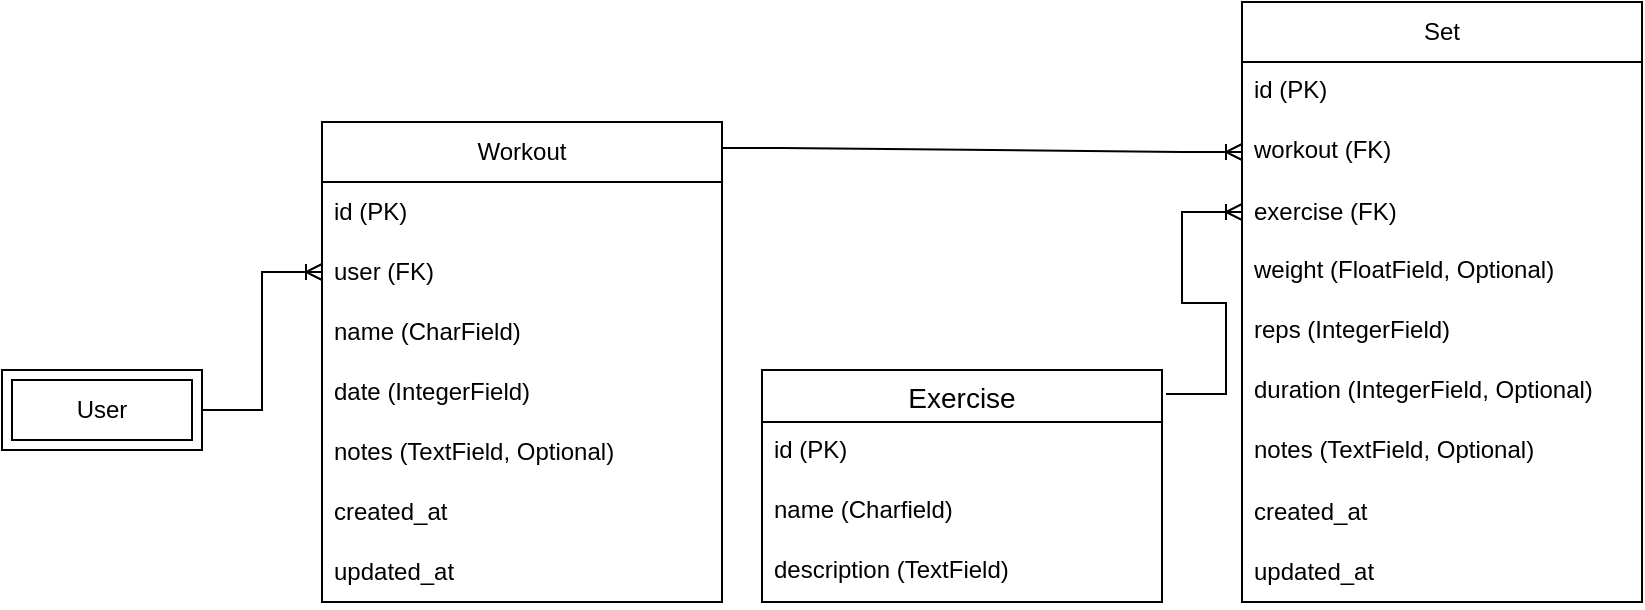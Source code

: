 <mxfile version="27.1.4">
  <diagram name="Page-1" id="s1JIJ3UkpJlVqsWexgTJ">
    <mxGraphModel dx="1259" dy="584" grid="1" gridSize="10" guides="1" tooltips="1" connect="1" arrows="1" fold="1" page="1" pageScale="1" pageWidth="1100" pageHeight="850" math="0" shadow="0">
      <root>
        <mxCell id="0" />
        <mxCell id="1" parent="0" />
        <mxCell id="wPRz7o0SdP8o1VQGHyIE-1" value="Workout" style="swimlane;fontStyle=0;childLayout=stackLayout;horizontal=1;startSize=30;horizontalStack=0;resizeParent=1;resizeParentMax=0;resizeLast=0;collapsible=1;marginBottom=0;whiteSpace=wrap;html=1;" parent="1" vertex="1">
          <mxGeometry x="280" y="200" width="200" height="240" as="geometry" />
        </mxCell>
        <mxCell id="wPRz7o0SdP8o1VQGHyIE-2" value="id (PK)" style="text;strokeColor=none;fillColor=none;align=left;verticalAlign=middle;spacingLeft=4;spacingRight=4;overflow=hidden;points=[[0,0.5],[1,0.5]];portConstraint=eastwest;rotatable=0;whiteSpace=wrap;html=1;" parent="wPRz7o0SdP8o1VQGHyIE-1" vertex="1">
          <mxGeometry y="30" width="200" height="30" as="geometry" />
        </mxCell>
        <mxCell id="wPRz7o0SdP8o1VQGHyIE-7" value="user (FK)" style="text;strokeColor=none;fillColor=none;align=left;verticalAlign=middle;spacingLeft=4;spacingRight=4;overflow=hidden;points=[[0,0.5],[1,0.5]];portConstraint=eastwest;rotatable=0;whiteSpace=wrap;html=1;" parent="wPRz7o0SdP8o1VQGHyIE-1" vertex="1">
          <mxGeometry y="60" width="200" height="30" as="geometry" />
        </mxCell>
        <mxCell id="wPRz7o0SdP8o1VQGHyIE-3" value="name (CharField)" style="text;strokeColor=none;fillColor=none;align=left;verticalAlign=middle;spacingLeft=4;spacingRight=4;overflow=hidden;points=[[0,0.5],[1,0.5]];portConstraint=eastwest;rotatable=0;whiteSpace=wrap;html=1;" parent="wPRz7o0SdP8o1VQGHyIE-1" vertex="1">
          <mxGeometry y="90" width="200" height="30" as="geometry" />
        </mxCell>
        <mxCell id="wPRz7o0SdP8o1VQGHyIE-4" value="date (IntegerField)" style="text;strokeColor=none;fillColor=none;align=left;verticalAlign=middle;spacingLeft=4;spacingRight=4;overflow=hidden;points=[[0,0.5],[1,0.5]];portConstraint=eastwest;rotatable=0;whiteSpace=wrap;html=1;" parent="wPRz7o0SdP8o1VQGHyIE-1" vertex="1">
          <mxGeometry y="120" width="200" height="30" as="geometry" />
        </mxCell>
        <mxCell id="wPRz7o0SdP8o1VQGHyIE-8" value="notes (TextField, Optional)" style="text;strokeColor=none;fillColor=none;align=left;verticalAlign=middle;spacingLeft=4;spacingRight=4;overflow=hidden;points=[[0,0.5],[1,0.5]];portConstraint=eastwest;rotatable=0;whiteSpace=wrap;html=1;" parent="wPRz7o0SdP8o1VQGHyIE-1" vertex="1">
          <mxGeometry y="150" width="200" height="30" as="geometry" />
        </mxCell>
        <mxCell id="wPRz7o0SdP8o1VQGHyIE-6" value="created_at" style="text;strokeColor=none;fillColor=none;align=left;verticalAlign=middle;spacingLeft=4;spacingRight=4;overflow=hidden;points=[[0,0.5],[1,0.5]];portConstraint=eastwest;rotatable=0;whiteSpace=wrap;html=1;" parent="wPRz7o0SdP8o1VQGHyIE-1" vertex="1">
          <mxGeometry y="180" width="200" height="30" as="geometry" />
        </mxCell>
        <mxCell id="wPRz7o0SdP8o1VQGHyIE-5" value="updated_at" style="text;strokeColor=none;fillColor=none;align=left;verticalAlign=middle;spacingLeft=4;spacingRight=4;overflow=hidden;points=[[0,0.5],[1,0.5]];portConstraint=eastwest;rotatable=0;whiteSpace=wrap;html=1;" parent="wPRz7o0SdP8o1VQGHyIE-1" vertex="1">
          <mxGeometry y="210" width="200" height="30" as="geometry" />
        </mxCell>
        <mxCell id="wPRz7o0SdP8o1VQGHyIE-10" value="" style="edgeStyle=entityRelationEdgeStyle;fontSize=12;html=1;endArrow=ERoneToMany;rounded=0;exitX=1;exitY=0.5;exitDx=0;exitDy=0;entryX=0;entryY=0.5;entryDx=0;entryDy=0;" parent="1" source="wPRz7o0SdP8o1VQGHyIE-11" target="wPRz7o0SdP8o1VQGHyIE-7" edge="1">
          <mxGeometry width="100" height="100" relative="1" as="geometry">
            <mxPoint x="280" y="348" as="sourcePoint" />
            <mxPoint x="350" y="224" as="targetPoint" />
            <Array as="points">
              <mxPoint x="320" y="343" />
            </Array>
          </mxGeometry>
        </mxCell>
        <mxCell id="wPRz7o0SdP8o1VQGHyIE-11" value="User" style="shape=ext;margin=3;double=1;whiteSpace=wrap;html=1;align=center;" parent="1" vertex="1">
          <mxGeometry x="120" y="324" width="100" height="40" as="geometry" />
        </mxCell>
        <mxCell id="wPRz7o0SdP8o1VQGHyIE-12" value="Exercise" style="swimlane;fontStyle=0;childLayout=stackLayout;horizontal=1;startSize=26;horizontalStack=0;resizeParent=1;resizeParentMax=0;resizeLast=0;collapsible=1;marginBottom=0;align=center;fontSize=14;" parent="1" vertex="1">
          <mxGeometry x="500" y="324" width="200" height="116" as="geometry" />
        </mxCell>
        <mxCell id="wPRz7o0SdP8o1VQGHyIE-13" value="id (PK)" style="text;strokeColor=none;fillColor=none;spacingLeft=4;spacingRight=4;overflow=hidden;rotatable=0;points=[[0,0.5],[1,0.5]];portConstraint=eastwest;fontSize=12;whiteSpace=wrap;html=1;" parent="wPRz7o0SdP8o1VQGHyIE-12" vertex="1">
          <mxGeometry y="26" width="200" height="30" as="geometry" />
        </mxCell>
        <mxCell id="wPRz7o0SdP8o1VQGHyIE-15" value="name (Charfield)" style="text;strokeColor=none;fillColor=none;spacingLeft=4;spacingRight=4;overflow=hidden;rotatable=0;points=[[0,0.5],[1,0.5]];portConstraint=eastwest;fontSize=12;whiteSpace=wrap;html=1;" parent="wPRz7o0SdP8o1VQGHyIE-12" vertex="1">
          <mxGeometry y="56" width="200" height="30" as="geometry" />
        </mxCell>
        <mxCell id="wPRz7o0SdP8o1VQGHyIE-18" value="description (TextField)" style="text;strokeColor=none;fillColor=none;spacingLeft=4;spacingRight=4;overflow=hidden;rotatable=0;points=[[0,0.5],[1,0.5]];portConstraint=eastwest;fontSize=12;whiteSpace=wrap;html=1;" parent="wPRz7o0SdP8o1VQGHyIE-12" vertex="1">
          <mxGeometry y="86" width="200" height="30" as="geometry" />
        </mxCell>
        <mxCell id="wPRz7o0SdP8o1VQGHyIE-22" value="" style="edgeStyle=entityRelationEdgeStyle;fontSize=12;html=1;endArrow=ERoneToMany;rounded=0;entryX=0;entryY=0.5;entryDx=0;entryDy=0;exitX=1;exitY=0.054;exitDx=0;exitDy=0;exitPerimeter=0;" parent="1" source="wPRz7o0SdP8o1VQGHyIE-1" target="wPRz7o0SdP8o1VQGHyIE-14" edge="1">
          <mxGeometry width="100" height="100" relative="1" as="geometry">
            <mxPoint x="630" y="213" as="sourcePoint" />
            <mxPoint x="630" y="323" as="targetPoint" />
          </mxGeometry>
        </mxCell>
        <mxCell id="dyYlsy-fXhiidrj6e7Cw-1" value="Set" style="swimlane;fontStyle=0;childLayout=stackLayout;horizontal=1;startSize=30;horizontalStack=0;resizeParent=1;resizeParentMax=0;resizeLast=0;collapsible=1;marginBottom=0;whiteSpace=wrap;html=1;" vertex="1" parent="1">
          <mxGeometry x="740" y="140" width="200" height="300" as="geometry" />
        </mxCell>
        <mxCell id="dyYlsy-fXhiidrj6e7Cw-5" value="id (PK)" style="text;strokeColor=none;fillColor=none;spacingLeft=4;spacingRight=4;overflow=hidden;rotatable=0;points=[[0,0.5],[1,0.5]];portConstraint=eastwest;fontSize=12;whiteSpace=wrap;html=1;" vertex="1" parent="dyYlsy-fXhiidrj6e7Cw-1">
          <mxGeometry y="30" width="200" height="30" as="geometry" />
        </mxCell>
        <mxCell id="wPRz7o0SdP8o1VQGHyIE-14" value="workout (FK)" style="text;strokeColor=none;fillColor=none;spacingLeft=4;spacingRight=4;overflow=hidden;rotatable=0;points=[[0,0.5],[1,0.5]];portConstraint=eastwest;fontSize=12;whiteSpace=wrap;html=1;" parent="dyYlsy-fXhiidrj6e7Cw-1" vertex="1">
          <mxGeometry y="60" width="200" height="30" as="geometry" />
        </mxCell>
        <mxCell id="dyYlsy-fXhiidrj6e7Cw-2" value="exercise (FK)" style="text;strokeColor=none;fillColor=none;align=left;verticalAlign=middle;spacingLeft=4;spacingRight=4;overflow=hidden;points=[[0,0.5],[1,0.5]];portConstraint=eastwest;rotatable=0;whiteSpace=wrap;html=1;" vertex="1" parent="dyYlsy-fXhiidrj6e7Cw-1">
          <mxGeometry y="90" width="200" height="30" as="geometry" />
        </mxCell>
        <mxCell id="wPRz7o0SdP8o1VQGHyIE-16" value="weight (FloatField, Optional)" style="text;strokeColor=none;fillColor=none;spacingLeft=4;spacingRight=4;overflow=hidden;rotatable=0;points=[[0,0.5],[1,0.5]];portConstraint=eastwest;fontSize=12;whiteSpace=wrap;html=1;" parent="dyYlsy-fXhiidrj6e7Cw-1" vertex="1">
          <mxGeometry y="120" width="200" height="30" as="geometry" />
        </mxCell>
        <mxCell id="wPRz7o0SdP8o1VQGHyIE-17" value="reps (IntegerField)" style="text;strokeColor=none;fillColor=none;spacingLeft=4;spacingRight=4;overflow=hidden;rotatable=0;points=[[0,0.5],[1,0.5]];portConstraint=eastwest;fontSize=12;whiteSpace=wrap;html=1;" parent="dyYlsy-fXhiidrj6e7Cw-1" vertex="1">
          <mxGeometry y="150" width="200" height="30" as="geometry" />
        </mxCell>
        <mxCell id="wPRz7o0SdP8o1VQGHyIE-21" value="duration (IntegerField, Optional)" style="text;strokeColor=none;fillColor=none;spacingLeft=4;spacingRight=4;overflow=hidden;rotatable=0;points=[[0,0.5],[1,0.5]];portConstraint=eastwest;fontSize=12;whiteSpace=wrap;html=1;" parent="dyYlsy-fXhiidrj6e7Cw-1" vertex="1">
          <mxGeometry y="180" width="200" height="30" as="geometry" />
        </mxCell>
        <mxCell id="wPRz7o0SdP8o1VQGHyIE-20" value="notes (TextField, Optional)" style="text;strokeColor=none;fillColor=none;spacingLeft=4;spacingRight=4;overflow=hidden;rotatable=0;points=[[0,0.5],[1,0.5]];portConstraint=eastwest;fontSize=12;whiteSpace=wrap;html=1;" parent="dyYlsy-fXhiidrj6e7Cw-1" vertex="1">
          <mxGeometry y="210" width="200" height="30" as="geometry" />
        </mxCell>
        <mxCell id="dyYlsy-fXhiidrj6e7Cw-6" value="created_at" style="text;strokeColor=none;fillColor=none;align=left;verticalAlign=middle;spacingLeft=4;spacingRight=4;overflow=hidden;points=[[0,0.5],[1,0.5]];portConstraint=eastwest;rotatable=0;whiteSpace=wrap;html=1;" vertex="1" parent="dyYlsy-fXhiidrj6e7Cw-1">
          <mxGeometry y="240" width="200" height="30" as="geometry" />
        </mxCell>
        <mxCell id="dyYlsy-fXhiidrj6e7Cw-7" value="updated_at" style="text;strokeColor=none;fillColor=none;align=left;verticalAlign=middle;spacingLeft=4;spacingRight=4;overflow=hidden;points=[[0,0.5],[1,0.5]];portConstraint=eastwest;rotatable=0;whiteSpace=wrap;html=1;" vertex="1" parent="dyYlsy-fXhiidrj6e7Cw-1">
          <mxGeometry y="270" width="200" height="30" as="geometry" />
        </mxCell>
        <mxCell id="dyYlsy-fXhiidrj6e7Cw-8" value="" style="edgeStyle=entityRelationEdgeStyle;fontSize=12;html=1;endArrow=ERoneToMany;rounded=0;exitX=1.01;exitY=0.103;exitDx=0;exitDy=0;exitPerimeter=0;entryX=0;entryY=0.5;entryDx=0;entryDy=0;" edge="1" parent="1" source="wPRz7o0SdP8o1VQGHyIE-12" target="dyYlsy-fXhiidrj6e7Cw-2">
          <mxGeometry width="100" height="100" relative="1" as="geometry">
            <mxPoint x="540" y="410" as="sourcePoint" />
            <mxPoint x="640" y="310" as="targetPoint" />
          </mxGeometry>
        </mxCell>
      </root>
    </mxGraphModel>
  </diagram>
</mxfile>
